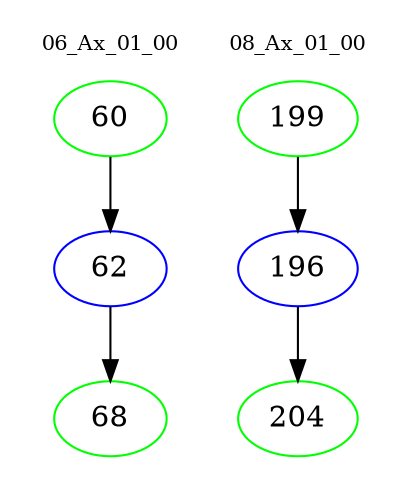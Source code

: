 digraph{
subgraph cluster_0 {
color = white
label = "06_Ax_01_00";
fontsize=10;
T0_60 [label="60", color="green"]
T0_60 -> T0_62 [color="black"]
T0_62 [label="62", color="blue"]
T0_62 -> T0_68 [color="black"]
T0_68 [label="68", color="green"]
}
subgraph cluster_1 {
color = white
label = "08_Ax_01_00";
fontsize=10;
T1_199 [label="199", color="green"]
T1_199 -> T1_196 [color="black"]
T1_196 [label="196", color="blue"]
T1_196 -> T1_204 [color="black"]
T1_204 [label="204", color="green"]
}
}
